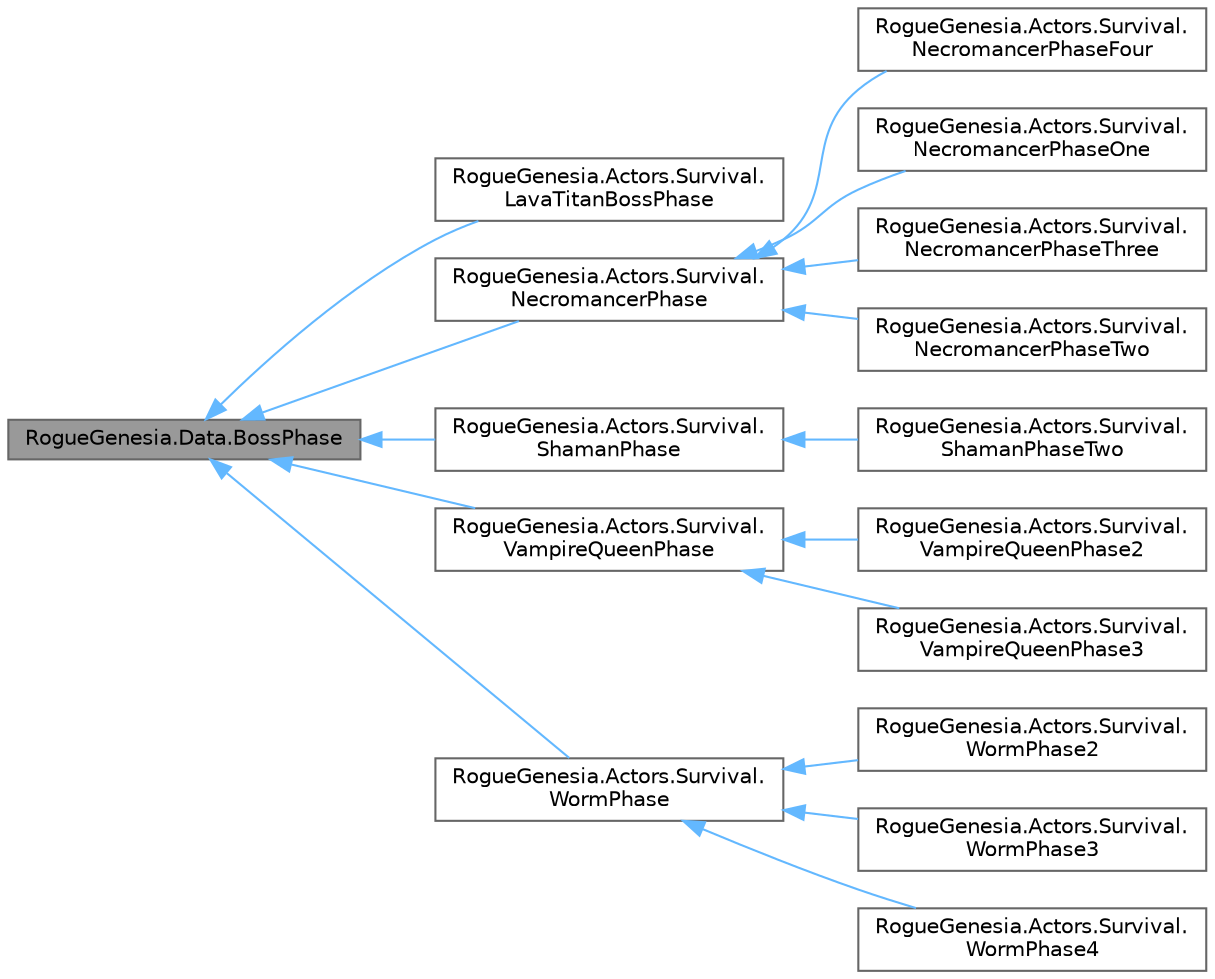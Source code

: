 digraph "RogueGenesia.Data.BossPhase"
{
 // LATEX_PDF_SIZE
  bgcolor="transparent";
  edge [fontname=Helvetica,fontsize=10,labelfontname=Helvetica,labelfontsize=10];
  node [fontname=Helvetica,fontsize=10,shape=box,height=0.2,width=0.4];
  rankdir="LR";
  Node1 [label="RogueGenesia.Data.BossPhase",height=0.2,width=0.4,color="gray40", fillcolor="grey60", style="filled", fontcolor="black",tooltip=" "];
  Node1 -> Node2 [dir="back",color="steelblue1",style="solid"];
  Node2 [label="RogueGenesia.Actors.Survival.\lLavaTitanBossPhase",height=0.2,width=0.4,color="gray40", fillcolor="white", style="filled",URL="$class_rogue_genesia_1_1_actors_1_1_survival_1_1_lava_titan_boss_phase.html",tooltip=" "];
  Node1 -> Node3 [dir="back",color="steelblue1",style="solid"];
  Node3 [label="RogueGenesia.Actors.Survival.\lNecromancerPhase",height=0.2,width=0.4,color="gray40", fillcolor="white", style="filled",URL="$class_rogue_genesia_1_1_actors_1_1_survival_1_1_necromancer_phase.html",tooltip=" "];
  Node3 -> Node4 [dir="back",color="steelblue1",style="solid"];
  Node4 [label="RogueGenesia.Actors.Survival.\lNecromancerPhaseFour",height=0.2,width=0.4,color="gray40", fillcolor="white", style="filled",URL="$class_rogue_genesia_1_1_actors_1_1_survival_1_1_necromancer_phase_four.html",tooltip=" "];
  Node3 -> Node5 [dir="back",color="steelblue1",style="solid"];
  Node5 [label="RogueGenesia.Actors.Survival.\lNecromancerPhaseOne",height=0.2,width=0.4,color="gray40", fillcolor="white", style="filled",URL="$class_rogue_genesia_1_1_actors_1_1_survival_1_1_necromancer_phase_one.html",tooltip=" "];
  Node3 -> Node6 [dir="back",color="steelblue1",style="solid"];
  Node6 [label="RogueGenesia.Actors.Survival.\lNecromancerPhaseThree",height=0.2,width=0.4,color="gray40", fillcolor="white", style="filled",URL="$class_rogue_genesia_1_1_actors_1_1_survival_1_1_necromancer_phase_three.html",tooltip=" "];
  Node3 -> Node7 [dir="back",color="steelblue1",style="solid"];
  Node7 [label="RogueGenesia.Actors.Survival.\lNecromancerPhaseTwo",height=0.2,width=0.4,color="gray40", fillcolor="white", style="filled",URL="$class_rogue_genesia_1_1_actors_1_1_survival_1_1_necromancer_phase_two.html",tooltip=" "];
  Node1 -> Node8 [dir="back",color="steelblue1",style="solid"];
  Node8 [label="RogueGenesia.Actors.Survival.\lShamanPhase",height=0.2,width=0.4,color="gray40", fillcolor="white", style="filled",URL="$class_rogue_genesia_1_1_actors_1_1_survival_1_1_shaman_phase.html",tooltip=" "];
  Node8 -> Node9 [dir="back",color="steelblue1",style="solid"];
  Node9 [label="RogueGenesia.Actors.Survival.\lShamanPhaseTwo",height=0.2,width=0.4,color="gray40", fillcolor="white", style="filled",URL="$class_rogue_genesia_1_1_actors_1_1_survival_1_1_shaman_phase_two.html",tooltip=" "];
  Node1 -> Node10 [dir="back",color="steelblue1",style="solid"];
  Node10 [label="RogueGenesia.Actors.Survival.\lVampireQueenPhase",height=0.2,width=0.4,color="gray40", fillcolor="white", style="filled",URL="$class_rogue_genesia_1_1_actors_1_1_survival_1_1_vampire_queen_phase.html",tooltip=" "];
  Node10 -> Node11 [dir="back",color="steelblue1",style="solid"];
  Node11 [label="RogueGenesia.Actors.Survival.\lVampireQueenPhase2",height=0.2,width=0.4,color="gray40", fillcolor="white", style="filled",URL="$class_rogue_genesia_1_1_actors_1_1_survival_1_1_vampire_queen_phase2.html",tooltip=" "];
  Node10 -> Node12 [dir="back",color="steelblue1",style="solid"];
  Node12 [label="RogueGenesia.Actors.Survival.\lVampireQueenPhase3",height=0.2,width=0.4,color="gray40", fillcolor="white", style="filled",URL="$class_rogue_genesia_1_1_actors_1_1_survival_1_1_vampire_queen_phase3.html",tooltip=" "];
  Node1 -> Node13 [dir="back",color="steelblue1",style="solid"];
  Node13 [label="RogueGenesia.Actors.Survival.\lWormPhase",height=0.2,width=0.4,color="gray40", fillcolor="white", style="filled",URL="$class_rogue_genesia_1_1_actors_1_1_survival_1_1_worm_phase.html",tooltip=" "];
  Node13 -> Node14 [dir="back",color="steelblue1",style="solid"];
  Node14 [label="RogueGenesia.Actors.Survival.\lWormPhase2",height=0.2,width=0.4,color="gray40", fillcolor="white", style="filled",URL="$class_rogue_genesia_1_1_actors_1_1_survival_1_1_worm_phase2.html",tooltip=" "];
  Node13 -> Node15 [dir="back",color="steelblue1",style="solid"];
  Node15 [label="RogueGenesia.Actors.Survival.\lWormPhase3",height=0.2,width=0.4,color="gray40", fillcolor="white", style="filled",URL="$class_rogue_genesia_1_1_actors_1_1_survival_1_1_worm_phase3.html",tooltip=" "];
  Node13 -> Node16 [dir="back",color="steelblue1",style="solid"];
  Node16 [label="RogueGenesia.Actors.Survival.\lWormPhase4",height=0.2,width=0.4,color="gray40", fillcolor="white", style="filled",URL="$class_rogue_genesia_1_1_actors_1_1_survival_1_1_worm_phase4.html",tooltip=" "];
}
